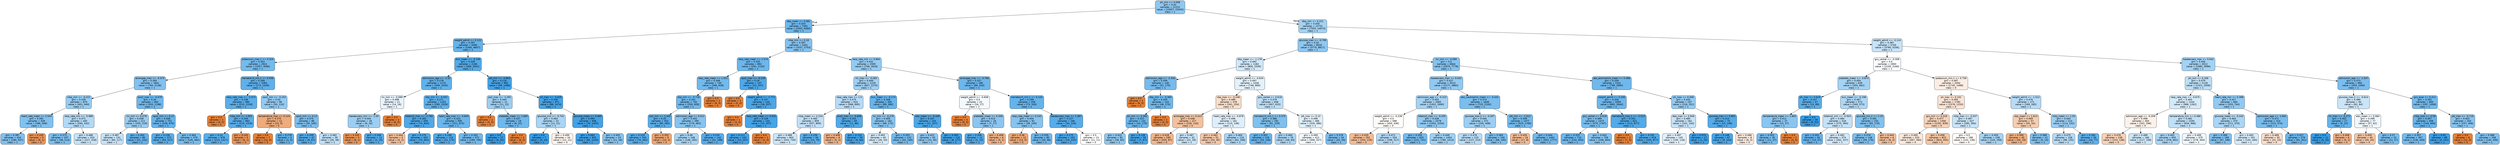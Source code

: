 digraph Tree {
node [shape=box, style="filled, rounded", color="black", fontname="helvetica"] ;
edge [fontname="helvetica"] ;
0 [label="ph_min <= 0.058\ngini = 0.42\nsamples = 21222\nvalue = [10057, 23433]\nclass = 1", fillcolor="#8ec7f0"] ;
1 [label="dbp_mean <= 0.081\ngini = 0.333\nsamples = 7491\nvalue = [2502, 9360]\nclass = 1", fillcolor="#6eb7ec"] ;
0 -> 1 [labeldistance=2.5, labelangle=45, headlabel="True"] ;
2 [label="weight_admit <= 0.122\ngini = 0.297\nsamples = 5090\nvalue = [1465, 6607]\nclass = 1", fillcolor="#65b3eb"] ;
1 -> 2 ;
3 [label="potassium_max.1 <= 0.324\ngini = 0.353\nsamples = 2924\nvalue = [1057, 3566]\nclass = 1", fillcolor="#74baed"] ;
2 -> 3 ;
4 [label="aniongap_max <= -0.373\ngini = 0.393\nsamples = 1841\nvalue = [784, 2138]\nclass = 1", fillcolor="#82c1ef"] ;
3 -> 4 ;
5 [label="mbp_min <= -0.222\ngini = 0.438\nsamples = 879\nvalue = [451, 940]\nclass = 1", fillcolor="#98ccf1"] ;
4 -> 5 ;
6 [label="heart_rate_mean <= 2.543\ngini = 0.392\nsamples = 439\nvalue = [186, 508]\nclass = 1", fillcolor="#81c1ef"] ;
5 -> 6 ;
7 [label="gini = 0.387\nsamples = 434\nvalue = [180, 507]\nclass = 1", fillcolor="#7fc0ee"] ;
6 -> 7 ;
8 [label="gini = 0.245\nsamples = 5\nvalue = [6, 1]\nclass = 0", fillcolor="#e9965a"] ;
6 -> 8 ;
9 [label="resp_rate_min <= -0.988\ngini = 0.471\nsamples = 440\nvalue = [265, 432]\nclass = 1", fillcolor="#b2d9f5"] ;
5 -> 9 ;
10 [label="gini = 0.375\nsamples = 107\nvalue = [38, 114]\nclass = 1", fillcolor="#7bbeee"] ;
9 -> 10 ;
11 [label="gini = 0.486\nsamples = 333\nvalue = [227, 318]\nclass = 1", fillcolor="#c6e3f8"] ;
9 -> 11 ;
12 [label="pco2_max <= -0.479\ngini = 0.34\nsamples = 962\nvalue = [333, 1198]\nclass = 1", fillcolor="#70b8ec"] ;
4 -> 12 ;
13 [label="inr_min <= 0.078\ngini = 0.438\nsamples = 211\nvalue = [105, 219]\nclass = 1", fillcolor="#98ccf1"] ;
12 -> 13 ;
14 [label="gini = 0.487\nsamples = 131\nvalue = [84, 117]\nclass = 1", fillcolor="#c7e3f8"] ;
13 -> 14 ;
15 [label="gini = 0.283\nsamples = 80\nvalue = [21, 102]\nclass = 1", fillcolor="#62b1ea"] ;
13 -> 15 ;
16 [label="spo2_min <= 0.12\ngini = 0.306\nsamples = 751\nvalue = [228, 979]\nclass = 1", fillcolor="#67b4eb"] ;
12 -> 16 ;
17 [label="gini = 0.238\nsamples = 372\nvalue = [83, 517]\nclass = 1", fillcolor="#59ade9"] ;
16 -> 17 ;
18 [label="gini = 0.364\nsamples = 379\nvalue = [145, 462]\nclass = 1", fillcolor="#77bced"] ;
16 -> 18 ;
19 [label="hematocrit_min.1 <= 0.936\ngini = 0.269\nsamples = 1083\nvalue = [273, 1428]\nclass = 1", fillcolor="#5fb0ea"] ;
3 -> 19 ;
20 [label="resp_rate_max <= -2.073\ngini = 0.248\nsamples = 985\nvalue = [223, 1318]\nclass = 1", fillcolor="#5baee9"] ;
19 -> 20 ;
21 [label="gini = 0.0\nsamples = 2\nvalue = [4, 0]\nclass = 0", fillcolor="#e58139"] ;
20 -> 21 ;
22 [label="mbp_min <= 1.001\ngini = 0.244\nsamples = 983\nvalue = [219, 1318]\nclass = 1", fillcolor="#5aade9"] ;
20 -> 22 ;
23 [label="gini = 0.24\nsamples = 978\nvalue = [213, 1317]\nclass = 1", fillcolor="#59ade9"] ;
22 -> 23 ;
24 [label="gini = 0.245\nsamples = 5\nvalue = [6, 1]\nclass = 0", fillcolor="#e9965a"] ;
22 -> 24 ;
25 [label="spo2_min <= -3.153\ngini = 0.43\nsamples = 98\nvalue = [50, 110]\nclass = 1", fillcolor="#93caf1"] ;
19 -> 25 ;
26 [label="temperature_max <= 0.143\ngini = 0.375\nsamples = 12\nvalue = [15, 5]\nclass = 0", fillcolor="#eeab7b"] ;
25 -> 26 ;
27 [label="gini = 0.0\nsamples = 7\nvalue = [14, 0]\nclass = 0", fillcolor="#e58139"] ;
26 -> 27 ;
28 [label="gini = 0.278\nsamples = 5\nvalue = [1, 5]\nclass = 1", fillcolor="#61b1ea"] ;
26 -> 28 ;
29 [label="spo2_min <= 0.12\ngini = 0.375\nsamples = 86\nvalue = [35, 105]\nclass = 1", fillcolor="#7bbeee"] ;
25 -> 29 ;
30 [label="gini = 0.209\nsamples = 47\nvalue = [9, 67]\nclass = 1", fillcolor="#54aae8"] ;
29 -> 30 ;
31 [label="gini = 0.482\nsamples = 39\nvalue = [26, 38]\nclass = 1", fillcolor="#c0e0f7"] ;
29 -> 31 ;
32 [label="bun_mean <= -0.149\ngini = 0.209\nsamples = 2166\nvalue = [408, 3041]\nclass = 1", fillcolor="#54aae8"] ;
2 -> 32 ;
33 [label="admission_age <= -2.32\ngini = 0.278\nsamples = 1174\nvalue = [309, 1545]\nclass = 1", fillcolor="#61b1ea"] ;
32 -> 33 ;
34 [label="inr_min <= -0.099\ngini = 0.498\nsamples = 21\nvalue = [14, 16]\nclass = 1", fillcolor="#e6f3fc"] ;
33 -> 34 ;
35 [label="baseexcess_min <= -1.55\ngini = 0.444\nsamples = 18\nvalue = [8, 16]\nclass = 1", fillcolor="#9ccef2"] ;
34 -> 35 ;
36 [label="gini = 0.245\nsamples = 5\nvalue = [6, 1]\nclass = 0", fillcolor="#e9965a"] ;
35 -> 36 ;
37 [label="gini = 0.208\nsamples = 13\nvalue = [2, 15]\nclass = 1", fillcolor="#53aae8"] ;
35 -> 37 ;
38 [label="gini = 0.0\nsamples = 3\nvalue = [6, 0]\nclass = 0", fillcolor="#e58139"] ;
34 -> 38 ;
39 [label="sbp_min <= -0.502\ngini = 0.271\nsamples = 1153\nvalue = [295, 1529]\nclass = 1", fillcolor="#5fb0ea"] ;
33 -> 39 ;
40 [label="totalco2_max <= -2.782\ngini = 0.183\nsamples = 458\nvalue = [74, 654]\nclass = 1", fillcolor="#4fa8e8"] ;
39 -> 40 ;
41 [label="gini = 0.444\nsamples = 5\nvalue = [4, 2]\nclass = 0", fillcolor="#f2c09c"] ;
40 -> 41 ;
42 [label="gini = 0.175\nsamples = 453\nvalue = [70, 652]\nclass = 1", fillcolor="#4ea8e8"] ;
40 -> 42 ;
43 [label="heart_rate_max <= -0.829\ngini = 0.322\nsamples = 695\nvalue = [221, 875]\nclass = 1", fillcolor="#6bb6ec"] ;
39 -> 43 ;
44 [label="gini = 0.198\nsamples = 123\nvalue = [22, 175]\nclass = 1", fillcolor="#52a9e8"] ;
43 -> 44 ;
45 [label="gini = 0.345\nsamples = 572\nvalue = [199, 700]\nclass = 1", fillcolor="#71b9ec"] ;
43 -> 45 ;
46 [label="ptt_min <= -0.863\ngini = 0.116\nsamples = 992\nvalue = [99, 1496]\nclass = 1", fillcolor="#46a3e7"] ;
32 -> 46 ;
47 [label="po2_max <= -1.291\ngini = 0.444\nsamples = 21\nvalue = [11, 22]\nclass = 1", fillcolor="#9ccef2"] ;
46 -> 47 ;
48 [label="gini = 0.0\nsamples = 2\nvalue = [5, 0]\nclass = 0", fillcolor="#e58139"] ;
47 -> 48 ;
49 [label="platelets_mean <= 1.685\ngini = 0.337\nsamples = 19\nvalue = [6, 22]\nclass = 1", fillcolor="#6fb8ec"] ;
47 -> 49 ;
50 [label="gini = 0.0\nsamples = 17\nvalue = [0, 22]\nclass = 1", fillcolor="#399de5"] ;
49 -> 50 ;
51 [label="gini = 0.0\nsamples = 2\nvalue = [6, 0]\nclass = 0", fillcolor="#e58139"] ;
49 -> 51 ;
52 [label="ph_max <= -3.429\ngini = 0.106\nsamples = 971\nvalue = [88, 1474]\nclass = 1", fillcolor="#45a3e7"] ;
46 -> 52 ;
53 [label="glucose_min <= -0.741\ngini = 0.463\nsamples = 23\nvalue = [12, 21]\nclass = 1", fillcolor="#aad5f4"] ;
52 -> 53 ;
54 [label="gini = 0.0\nsamples = 7\nvalue = [0, 10]\nclass = 1", fillcolor="#399de5"] ;
53 -> 54 ;
55 [label="gini = 0.499\nsamples = 16\nvalue = [12, 11]\nclass = 0", fillcolor="#fdf5ef"] ;
53 -> 55 ;
56 [label="glucose_mean <= 3.465\ngini = 0.094\nsamples = 948\nvalue = [76, 1453]\nclass = 1", fillcolor="#43a2e6"] ;
52 -> 56 ;
57 [label="gini = 0.083\nsamples = 925\nvalue = [65, 1425]\nclass = 1", fillcolor="#42a1e6"] ;
56 -> 57 ;
58 [label="gini = 0.405\nsamples = 23\nvalue = [11, 28]\nclass = 1", fillcolor="#87c4ef"] ;
56 -> 58 ;
59 [label="mbp_min <= 0.18\ngini = 0.397\nsamples = 2401\nvalue = [1037, 2753]\nclass = 1", fillcolor="#84c2ef"] ;
1 -> 59 ;
60 [label="resp_rate_mean <= 1.574\ngini = 0.325\nsamples = 892\nvalue = [291, 1135]\nclass = 1", fillcolor="#6cb6ec"] ;
59 -> 60 ;
61 [label="resp_rate_mean <= 1.551\ngini = 0.348\nsamples = 745\nvalue = [268, 928]\nclass = 1", fillcolor="#72b9ed"] ;
60 -> 61 ;
62 [label="sbp_min <= -0.718\ngini = 0.341\nsamples = 742\nvalue = [259, 928]\nclass = 1", fillcolor="#70b8ec"] ;
61 -> 62 ;
63 [label="po2_min <= 1.345\ngini = 0.25\nsamples = 352\nvalue = [80, 465]\nclass = 1", fillcolor="#5baee9"] ;
62 -> 63 ;
64 [label="gini = 0.229\nsamples = 343\nvalue = [70, 462]\nclass = 1", fillcolor="#57ace9"] ;
63 -> 64 ;
65 [label="gini = 0.355\nsamples = 9\nvalue = [10, 3]\nclass = 0", fillcolor="#eda774"] ;
63 -> 65 ;
66 [label="admission_age <= 0.012\ngini = 0.402\nsamples = 390\nvalue = [179, 463]\nclass = 1", fillcolor="#86c3ef"] ;
62 -> 66 ;
67 [label="gini = 0.46\nsamples = 248\nvalue = [148, 265]\nclass = 1", fillcolor="#a8d4f4"] ;
66 -> 67 ;
68 [label="gini = 0.234\nsamples = 142\nvalue = [31, 198]\nclass = 1", fillcolor="#58ace9"] ;
66 -> 68 ;
69 [label="gini = 0.0\nsamples = 3\nvalue = [9, 0]\nclass = 0", fillcolor="#e58139"] ;
61 -> 69 ;
70 [label="spo2_max <= -6.229\ngini = 0.18\nsamples = 147\nvalue = [23, 207]\nclass = 1", fillcolor="#4fa8e8"] ;
60 -> 70 ;
71 [label="gini = 0.0\nsamples = 2\nvalue = [5, 0]\nclass = 0", fillcolor="#e58139"] ;
70 -> 71 ;
72 [label="weight_admit <= -1.771\ngini = 0.147\nsamples = 145\nvalue = [18, 207]\nclass = 1", fillcolor="#4aa6e7"] ;
70 -> 72 ;
73 [label="gini = 0.0\nsamples = 1\nvalue = [3, 0]\nclass = 0", fillcolor="#e58139"] ;
72 -> 73 ;
74 [label="resp_rate_mean <= 5.532\ngini = 0.126\nsamples = 144\nvalue = [15, 207]\nclass = 1", fillcolor="#47a4e7"] ;
72 -> 74 ;
75 [label="gini = 0.111\nsamples = 143\nvalue = [13, 207]\nclass = 1", fillcolor="#45a3e7"] ;
74 -> 75 ;
76 [label="gini = 0.0\nsamples = 1\nvalue = [2, 0]\nclass = 0", fillcolor="#e58139"] ;
74 -> 76 ;
77 [label="resp_rate_min <= 0.804\ngini = 0.432\nsamples = 1509\nvalue = [746, 1618]\nclass = 1", fillcolor="#94caf1"] ;
59 -> 77 ;
78 [label="inr_max <= -0.083\ngini = 0.449\nsamples = 1229\nvalue = [657, 1275]\nclass = 1", fillcolor="#9fcff2"] ;
77 -> 78 ;
79 [label="resp_rate_max <= 1.5\ngini = 0.475\nsamples = 924\nvalue = [568, 895]\nclass = 1", fillcolor="#b7dbf6"] ;
78 -> 79 ;
80 [label="mbp_mean <= 2.224\ngini = 0.483\nsamples = 859\nvalue = [557, 809]\nclass = 1", fillcolor="#c1e0f7"] ;
79 -> 80 ;
81 [label="gini = 0.489\nsamples = 803\nvalue = [543, 730]\nclass = 1", fillcolor="#cce6f8"] ;
80 -> 81 ;
82 [label="gini = 0.256\nsamples = 56\nvalue = [14, 79]\nclass = 1", fillcolor="#5caeea"] ;
80 -> 82 ;
83 [label="pco2_max <= -0.608\ngini = 0.201\nsamples = 65\nvalue = [11, 86]\nclass = 1", fillcolor="#52aae8"] ;
79 -> 83 ;
84 [label="gini = 0.408\nsamples = 6\nvalue = [5, 2]\nclass = 0", fillcolor="#efb388"] ;
83 -> 84 ;
85 [label="gini = 0.124\nsamples = 59\nvalue = [6, 84]\nclass = 1", fillcolor="#47a4e7"] ;
83 -> 85 ;
86 [label="bun_mean <= -0.174\ngini = 0.308\nsamples = 305\nvalue = [89, 380]\nclass = 1", fillcolor="#67b4eb"] ;
78 -> 86 ;
87 [label="inr_min <= -0.276\ngini = 0.405\nsamples = 162\nvalue = [68, 173]\nclass = 1", fillcolor="#87c4ef"] ;
86 -> 87 ;
88 [label="gini = 0.493\nsamples = 40\nvalue = [26, 33]\nclass = 1", fillcolor="#d5eaf9"] ;
87 -> 88 ;
89 [label="gini = 0.355\nsamples = 122\nvalue = [42, 140]\nclass = 1", fillcolor="#74baed"] ;
87 -> 89 ;
90 [label="wbc_mean <= -0.449\ngini = 0.167\nsamples = 143\nvalue = [21, 207]\nclass = 1", fillcolor="#4da7e8"] ;
86 -> 90 ;
91 [label="gini = 0.422\nsamples = 33\nvalue = [13, 30]\nclass = 1", fillcolor="#8fc7f0"] ;
90 -> 91 ;
92 [label="gini = 0.083\nsamples = 110\nvalue = [8, 177]\nclass = 1", fillcolor="#42a1e6"] ;
90 -> 92 ;
93 [label="aniongap_max <= -0.766\ngini = 0.327\nsamples = 280\nvalue = [89, 343]\nclass = 1", fillcolor="#6cb6ec"] ;
77 -> 93 ;
94 [label="weight_admit <= -0.658\ngini = 0.5\nsamples = 22\nvalue = [16, 17]\nclass = 1", fillcolor="#f3f9fd"] ;
93 -> 94 ;
95 [label="gini = 0.0\nsamples = 4\nvalue = [9, 0]\nclass = 0", fillcolor="#e58139"] ;
94 -> 95 ;
96 [label="platelets_mean <= 0.336\ngini = 0.413\nsamples = 18\nvalue = [7, 17]\nclass = 1", fillcolor="#8bc5f0"] ;
94 -> 96 ;
97 [label="gini = 0.208\nsamples = 12\nvalue = [2, 15]\nclass = 1", fillcolor="#53aae8"] ;
96 -> 97 ;
98 [label="gini = 0.408\nsamples = 6\nvalue = [5, 2]\nclass = 0", fillcolor="#efb388"] ;
96 -> 98 ;
99 [label="hematocrit_min.1 <= 0.143\ngini = 0.299\nsamples = 258\nvalue = [73, 326]\nclass = 1", fillcolor="#65b3eb"] ;
93 -> 99 ;
100 [label="resp_rate_mean <= 0.242\ngini = 0.404\nsamples = 92\nvalue = [39, 100]\nclass = 1", fillcolor="#86c3ef"] ;
99 -> 100 ;
101 [label="gini = 0.36\nsamples = 12\nvalue = [13, 4]\nclass = 0", fillcolor="#eda876"] ;
100 -> 101 ;
102 [label="gini = 0.335\nsamples = 80\nvalue = [26, 96]\nclass = 1", fillcolor="#6fb8ec"] ;
100 -> 102 ;
103 [label="baseexcess_max <= 1.367\ngini = 0.227\nsamples = 166\nvalue = [34, 226]\nclass = 1", fillcolor="#57ace9"] ;
99 -> 103 ;
104 [label="gini = 0.175\nsamples = 153\nvalue = [23, 215]\nclass = 1", fillcolor="#4ea7e8"] ;
103 -> 104 ;
105 [label="gini = 0.5\nsamples = 13\nvalue = [11, 11]\nclass = 0", fillcolor="#ffffff"] ;
103 -> 105 ;
106 [label="dbp_min <= 0.221\ngini = 0.455\nsamples = 13731\nvalue = [7555, 14073]\nclass = 1", fillcolor="#a3d2f3"] ;
0 -> 106 [labeldistance=2.5, labelangle=-45, headlabel="False"] ;
107 [label="glucose_max <= -0.799\ngini = 0.42\nsamples = 8026\nvalue = [3775, 8817]\nclass = 1", fillcolor="#8ec7f0"] ;
106 -> 107 ;
108 [label="dbp_mean <= -1.178\ngini = 0.492\nsamples = 1182\nvalue = [800, 1039]\nclass = 1", fillcolor="#d1e8f9"] ;
107 -> 108 ;
109 [label="admission_age <= -2.426\ngini = 0.359\nsamples = 146\nvalue = [52, 170]\nclass = 1", fillcolor="#76bbed"] ;
108 -> 109 ;
110 [label="gini = 0.0\nsamples = 3\nvalue = [6, 0]\nclass = 0", fillcolor="#e58139"] ;
109 -> 110 ;
111 [label="dbp_min <= -0.365\ngini = 0.335\nsamples = 143\nvalue = [46, 170]\nclass = 1", fillcolor="#6fb8ec"] ;
109 -> 111 ;
112 [label="ph_min <= 0.382\ngini = 0.322\nsamples = 141\nvalue = [43, 170]\nclass = 1", fillcolor="#6bb6ec"] ;
111 -> 112 ;
113 [label="gini = 0.422\nsamples = 82\nvalue = [36, 83]\nclass = 1", fillcolor="#8fc8f0"] ;
112 -> 113 ;
114 [label="gini = 0.138\nsamples = 59\nvalue = [7, 87]\nclass = 1", fillcolor="#49a5e7"] ;
112 -> 114 ;
115 [label="gini = 0.0\nsamples = 2\nvalue = [3, 0]\nclass = 0", fillcolor="#e58139"] ;
111 -> 115 ;
116 [label="weight_admit <= -0.634\ngini = 0.497\nsamples = 1036\nvalue = [748, 869]\nclass = 1", fillcolor="#e3f1fb"] ;
108 -> 116 ;
117 [label="sbp_max <= -0.248\ngini = 0.489\nsamples = 378\nvalue = [341, 254]\nclass = 0", fillcolor="#f8dfcc"] ;
116 -> 117 ;
118 [label="aniongap_max <= 0.413\ngini = 0.448\nsamples = 217\nvalue = [226, 116]\nclass = 0", fillcolor="#f2c29f"] ;
117 -> 118 ;
119 [label="gini = 0.418\nsamples = 185\nvalue = [205, 87]\nclass = 0", fillcolor="#f0b68d"] ;
118 -> 119 ;
120 [label="gini = 0.487\nsamples = 32\nvalue = [21, 29]\nclass = 1", fillcolor="#c8e4f8"] ;
118 -> 120 ;
121 [label="heart_rate_max <= -0.878\ngini = 0.496\nsamples = 161\nvalue = [115, 138]\nclass = 1", fillcolor="#deeffb"] ;
117 -> 121 ;
122 [label="gini = 0.462\nsamples = 51\nvalue = [53, 30]\nclass = 0", fillcolor="#f4c8a9"] ;
121 -> 122 ;
123 [label="gini = 0.463\nsamples = 110\nvalue = [62, 108]\nclass = 1", fillcolor="#abd5f4"] ;
121 -> 123 ;
124 [label="gcs_verbal <= 0.618\ngini = 0.479\nsamples = 658\nvalue = [407, 615]\nclass = 1", fillcolor="#bcdef6"] ;
116 -> 124 ;
125 [label="hematocrit_min.1 <= 0.375\ngini = 0.386\nsamples = 192\nvalue = [81, 229]\nclass = 1", fillcolor="#7fc0ee"] ;
124 -> 125 ;
126 [label="gini = 0.301\nsamples = 116\nvalue = [33, 146]\nclass = 1", fillcolor="#66b3eb"] ;
125 -> 126 ;
127 [label="gini = 0.464\nsamples = 76\nvalue = [48, 83]\nclass = 1", fillcolor="#acd6f4"] ;
125 -> 127 ;
128 [label="ptt_max <= 0.15\ngini = 0.496\nsamples = 466\nvalue = [326, 386]\nclass = 1", fillcolor="#e0f0fb"] ;
124 -> 128 ;
129 [label="gini = 0.499\nsamples = 412\nvalue = [306, 327]\nclass = 1", fillcolor="#f2f9fd"] ;
128 -> 129 ;
130 [label="gini = 0.378\nsamples = 54\nvalue = [20, 59]\nclass = 1", fillcolor="#7cbeee"] ;
128 -> 130 ;
131 [label="inr_min <= -0.099\ngini = 0.4\nsamples = 6844\nvalue = [2975, 7778]\nclass = 1", fillcolor="#85c2ef"] ;
107 -> 131 ;
132 [label="baseexcess_max <= 0.042\ngini = 0.427\nsamples = 4513\nvalue = [2177, 4883]\nclass = 1", fillcolor="#91c9f1"] ;
131 -> 132 ;
133 [label="admission_age <= -0.315\ngini = 0.455\nsamples = 2665\nvalue = [1452, 2690]\nclass = 1", fillcolor="#a4d2f3"] ;
132 -> 133 ;
134 [label="weight_admit <= -0.236\ngini = 0.5\nsamples = 586\nvalue = [450, 436]\nclass = 0", fillcolor="#fefbf9"] ;
133 -> 134 ;
135 [label="gini = 0.435\nsamples = 252\nvalue = [254, 119]\nclass = 0", fillcolor="#f1bc96"] ;
134 -> 135 ;
136 [label="gini = 0.472\nsamples = 334\nvalue = [196, 317]\nclass = 1", fillcolor="#b3daf5"] ;
134 -> 136 ;
137 [label="totalco2_max <= -0.205\ngini = 0.426\nsamples = 2079\nvalue = [1002, 2254]\nclass = 1", fillcolor="#91c9f1"] ;
133 -> 137 ;
138 [label="gini = 0.355\nsamples = 625\nvalue = [222, 741]\nclass = 1", fillcolor="#74baed"] ;
137 -> 138 ;
139 [label="gini = 0.449\nsamples = 1454\nvalue = [780, 1513]\nclass = 1", fillcolor="#9fd0f2"] ;
137 -> 139 ;
140 [label="abs_neutrophils_mean <= -0.432\ngini = 0.373\nsamples = 1848\nvalue = [725, 2193]\nclass = 1", fillcolor="#7abdee"] ;
132 -> 140 ;
141 [label="glucose_max.2 <= -0.267\ngini = 0.445\nsamples = 371\nvalue = [205, 408]\nclass = 1", fillcolor="#9ccef2"] ;
140 -> 141 ;
142 [label="gini = 0.476\nsamples = 215\nvalue = [137, 213]\nclass = 1", fillcolor="#b8dcf6"] ;
141 -> 142 ;
143 [label="gini = 0.383\nsamples = 156\nvalue = [68, 195]\nclass = 1", fillcolor="#7ebfee"] ;
141 -> 143 ;
144 [label="ptt_min <= -1.012\ngini = 0.349\nsamples = 1477\nvalue = [520, 1785]\nclass = 1", fillcolor="#73baed"] ;
140 -> 144 ;
145 [label="gini = 0.435\nsamples = 16\nvalue = [17, 8]\nclass = 0", fillcolor="#f1bc96"] ;
144 -> 145 ;
146 [label="gini = 0.344\nsamples = 1461\nvalue = [503, 1777]\nclass = 1", fillcolor="#71b9ec"] ;
144 -> 146 ;
147 [label="abs_eosinophils_mean <= 0.486\ngini = 0.339\nsamples = 2331\nvalue = [798, 2895]\nclass = 1", fillcolor="#70b8ec"] ;
131 -> 147 ;
148 [label="weight_admit <= 0.336\ngini = 0.326\nsamples = 2094\nvalue = [682, 2644]\nclass = 1", fillcolor="#6cb6ec"] ;
147 -> 148 ;
149 [label="gcs_verbal <= 0.618\ngini = 0.369\nsamples = 1473\nvalue = [570, 1767]\nclass = 1", fillcolor="#79bded"] ;
148 -> 149 ;
150 [label="gini = 0.325\nsamples = 715\nvalue = [232, 903]\nclass = 1", fillcolor="#6cb6ec"] ;
149 -> 150 ;
151 [label="gini = 0.404\nsamples = 758\nvalue = [338, 864]\nclass = 1", fillcolor="#86c3ef"] ;
149 -> 151 ;
152 [label="hematocrit_max.1 <= -2.513\ngini = 0.201\nsamples = 621\nvalue = [112, 877]\nclass = 1", fillcolor="#52aae8"] ;
148 -> 152 ;
153 [label="gini = 0.0\nsamples = 2\nvalue = [7, 0]\nclass = 0", fillcolor="#e58139"] ;
152 -> 153 ;
154 [label="gini = 0.191\nsamples = 619\nvalue = [105, 877]\nclass = 1", fillcolor="#51a9e8"] ;
152 -> 154 ;
155 [label="ph_max <= 0.308\ngini = 0.432\nsamples = 237\nvalue = [116, 251]\nclass = 1", fillcolor="#95caf1"] ;
147 -> 155 ;
156 [label="dbp_max <= 0.946\ngini = 0.485\nsamples = 162\nvalue = [101, 143]\nclass = 1", fillcolor="#c5e2f7"] ;
155 -> 156 ;
157 [label="gini = 0.497\nsamples = 145\nvalue = [100, 118]\nclass = 1", fillcolor="#e1f0fb"] ;
156 -> 157 ;
158 [label="gini = 0.074\nsamples = 17\nvalue = [1, 25]\nclass = 1", fillcolor="#41a1e6"] ;
156 -> 158 ;
159 [label="glucose_max <= 0.801\ngini = 0.214\nsamples = 75\nvalue = [15, 108]\nclass = 1", fillcolor="#54abe9"] ;
155 -> 159 ;
160 [label="gini = 0.148\nsamples = 67\nvalue = [9, 103]\nclass = 1", fillcolor="#4aa6e7"] ;
159 -> 160 ;
161 [label="gini = 0.496\nsamples = 8\nvalue = [6, 5]\nclass = 0", fillcolor="#fbeade"] ;
159 -> 161 ;
162 [label="weight_admit <= -0.124\ngini = 0.487\nsamples = 5705\nvalue = [3780, 5256]\nclass = 1", fillcolor="#c7e3f8"] ;
106 -> 162 ;
163 [label="gcs_verbal <= -0.308\ngini = 0.5\nsamples = 2693\nvalue = [2100, 2160]\nclass = 1", fillcolor="#fafcfe"] ;
162 -> 163 ;
164 [label="platelets_mean <= -0.874\ngini = 0.454\nsamples = 639\nvalue = [355, 662]\nclass = 1", fillcolor="#a3d2f3"] ;
163 -> 164 ;
165 [label="ph_max <= 0.619\ngini = 0.247\nsamples = 67\nvalue = [15, 89]\nclass = 1", fillcolor="#5aaee9"] ;
164 -> 165 ;
166 [label="temperature_mean <= 1.855\ngini = 0.411\nsamples = 37\nvalue = [15, 37]\nclass = 1", fillcolor="#89c5f0"] ;
165 -> 166 ;
167 [label="gini = 0.353\nsamples = 35\nvalue = [11, 37]\nclass = 1", fillcolor="#74baed"] ;
166 -> 167 ;
168 [label="gini = 0.0\nsamples = 2\nvalue = [4, 0]\nclass = 0", fillcolor="#e58139"] ;
166 -> 168 ;
169 [label="gini = 0.0\nsamples = 30\nvalue = [0, 52]\nclass = 1", fillcolor="#399de5"] ;
165 -> 169 ;
170 [label="bun_mean <= -0.198\ngini = 0.467\nsamples = 572\nvalue = [340, 573]\nclass = 1", fillcolor="#aed7f4"] ;
164 -> 170 ;
171 [label="totalco2_min <= -0.503\ngini = 0.484\nsamples = 418\nvalue = [275, 394]\nclass = 1", fillcolor="#c3e1f7"] ;
170 -> 171 ;
172 [label="gini = 0.302\nsamples = 44\nvalue = [13, 57]\nclass = 1", fillcolor="#66b3eb"] ;
171 -> 172 ;
173 [label="gini = 0.492\nsamples = 374\nvalue = [262, 337]\nclass = 1", fillcolor="#d3e9f9"] ;
171 -> 173 ;
174 [label="glucose_min.2 <= 2.15\ngini = 0.391\nsamples = 154\nvalue = [65, 179]\nclass = 1", fillcolor="#81c1ee"] ;
170 -> 174 ;
175 [label="gini = 0.376\nsamples = 148\nvalue = [59, 176]\nclass = 1", fillcolor="#7bbeee"] ;
174 -> 175 ;
176 [label="gini = 0.444\nsamples = 6\nvalue = [6, 3]\nclass = 0", fillcolor="#f2c09c"] ;
174 -> 176 ;
177 [label="potassium_min.1 <= 0.758\ngini = 0.497\nsamples = 2054\nvalue = [1745, 1498]\nclass = 0", fillcolor="#fbede3"] ;
163 -> 177 ;
178 [label="ph_max <= 0.152\ngini = 0.493\nsamples = 1783\nvalue = [1576, 1233]\nclass = 0", fillcolor="#f9e4d4"] ;
177 -> 178 ;
179 [label="gcs_min <= 0.318\ngini = 0.477\nsamples = 1356\nvalue = [1291, 839]\nclass = 0", fillcolor="#f6d3ba"] ;
178 -> 179 ;
180 [label="gini = 0.495\nsamples = 533\nvalue = [467, 384]\nclass = 0", fillcolor="#fae9dc"] ;
179 -> 180 ;
181 [label="gini = 0.458\nsamples = 823\nvalue = [824, 455]\nclass = 0", fillcolor="#f3c7a6"] ;
179 -> 181 ;
182 [label="mbp_max <= -0.037\ngini = 0.487\nsamples = 427\nvalue = [285, 394]\nclass = 1", fillcolor="#c8e4f8"] ;
178 -> 182 ;
183 [label="gini = 0.5\nsamples = 189\nvalue = [142, 136]\nclass = 0", fillcolor="#fefaf7"] ;
182 -> 183 ;
184 [label="gini = 0.459\nsamples = 238\nvalue = [143, 258]\nclass = 1", fillcolor="#a7d3f3"] ;
182 -> 184 ;
185 [label="weight_admit <= -1.012\ngini = 0.476\nsamples = 271\nvalue = [169, 265]\nclass = 1", fillcolor="#b7dbf6"] ;
177 -> 185 ;
186 [label="sbp_mean <= 1.613\ngini = 0.469\nsamples = 57\nvalue = [55, 33]\nclass = 0", fillcolor="#f5cdb0"] ;
185 -> 186 ;
187 [label="gini = 0.399\nsamples = 45\nvalue = [50, 19]\nclass = 0", fillcolor="#efb184"] ;
186 -> 187 ;
188 [label="gini = 0.388\nsamples = 12\nvalue = [5, 14]\nclass = 1", fillcolor="#80c0ee"] ;
186 -> 188 ;
189 [label="mbp_mean <= 1.53\ngini = 0.442\nsamples = 214\nvalue = [114, 232]\nclass = 1", fillcolor="#9acdf2"] ;
185 -> 189 ;
190 [label="gini = 0.475\nsamples = 158\nvalue = [98, 155]\nclass = 1", fillcolor="#b6dbf5"] ;
189 -> 190 ;
191 [label="gini = 0.285\nsamples = 56\nvalue = [16, 77]\nclass = 1", fillcolor="#62b1ea"] ;
189 -> 191 ;
192 [label="baseexcess_max <= 0.042\ngini = 0.456\nsamples = 3012\nvalue = [1680, 3096]\nclass = 1", fillcolor="#a4d2f3"] ;
162 -> 192 ;
193 [label="ph_min <= 0.166\ngini = 0.479\nsamples = 2118\nvalue = [1321, 2006]\nclass = 1", fillcolor="#bbdef6"] ;
192 -> 193 ;
194 [label="resp_rate_max <= -0.675\ngini = 0.493\nsamples = 1434\nvalue = [988, 1262]\nclass = 1", fillcolor="#d4eaf9"] ;
193 -> 194 ;
195 [label="admission_age <= -0.209\ngini = 0.498\nsamples = 404\nvalue = [332, 296]\nclass = 0", fillcolor="#fcf1ea"] ;
194 -> 195 ;
196 [label="gini = 0.476\nsamples = 238\nvalue = [215, 138]\nclass = 0", fillcolor="#f6d2b8"] ;
195 -> 196 ;
197 [label="gini = 0.489\nsamples = 166\nvalue = [117, 158]\nclass = 1", fillcolor="#cce6f8"] ;
195 -> 197 ;
198 [label="temperature_min <= 0.486\ngini = 0.482\nsamples = 1030\nvalue = [656, 966]\nclass = 1", fillcolor="#bfe0f7"] ;
194 -> 198 ;
199 [label="gini = 0.463\nsamples = 655\nvalue = [378, 662]\nclass = 1", fillcolor="#aad5f4"] ;
198 -> 199 ;
200 [label="gini = 0.499\nsamples = 375\nvalue = [278, 304]\nclass = 1", fillcolor="#eef7fd"] ;
198 -> 200 ;
201 [label="heart_rate_min <= 0.398\ngini = 0.427\nsamples = 684\nvalue = [333, 744]\nclass = 1", fillcolor="#92c9f1"] ;
193 -> 201 ;
202 [label="glucose_mean <= -0.242\ngini = 0.463\nsamples = 370\nvalue = [211, 370]\nclass = 1", fillcolor="#aad5f4"] ;
201 -> 202 ;
203 [label="gini = 0.389\nsamples = 169\nvalue = [67, 186]\nclass = 1", fillcolor="#80c0ee"] ;
202 -> 203 ;
204 [label="gini = 0.493\nsamples = 201\nvalue = [144, 184]\nclass = 1", fillcolor="#d4eaf9"] ;
202 -> 204 ;
205 [label="admission_age <= -1.841\ngini = 0.371\nsamples = 314\nvalue = [122, 374]\nclass = 1", fillcolor="#7abded"] ;
201 -> 205 ;
206 [label="gini = 0.489\nsamples = 35\nvalue = [31, 23]\nclass = 0", fillcolor="#f8decc"] ;
205 -> 206 ;
207 [label="gini = 0.327\nsamples = 279\nvalue = [91, 351]\nclass = 1", fillcolor="#6cb6ec"] ;
205 -> 207 ;
208 [label="admission_age <= -1.547\ngini = 0.373\nsamples = 894\nvalue = [359, 1090]\nclass = 1", fillcolor="#7abdee"] ;
192 -> 208 ;
209 [label="glucose_max.2 <= -0.614\ngini = 0.489\nsamples = 94\nvalue = [62, 84]\nclass = 1", fillcolor="#cbe5f8"] ;
208 -> 209 ;
210 [label="inr_max <= -0.273\ngini = 0.302\nsamples = 17\nvalue = [5, 22]\nclass = 1", fillcolor="#66b3eb"] ;
209 -> 210 ;
211 [label="gini = 0.0\nsamples = 11\nvalue = [0, 20]\nclass = 1", fillcolor="#399de5"] ;
210 -> 211 ;
212 [label="gini = 0.408\nsamples = 6\nvalue = [5, 2]\nclass = 0", fillcolor="#efb388"] ;
210 -> 212 ;
213 [label="wbc_mean <= 0.084\ngini = 0.499\nsamples = 77\nvalue = [57, 62]\nclass = 1", fillcolor="#eff7fd"] ;
209 -> 213 ;
214 [label="gini = 0.459\nsamples = 45\nvalue = [45, 25]\nclass = 0", fillcolor="#f3c7a7"] ;
213 -> 214 ;
215 [label="gini = 0.37\nsamples = 32\nvalue = [12, 37]\nclass = 1", fillcolor="#79bded"] ;
213 -> 215 ;
216 [label="gcs_eyes <= 0.412\ngini = 0.352\nsamples = 800\nvalue = [297, 1006]\nclass = 1", fillcolor="#73baed"] ;
208 -> 216 ;
217 [label="mbp_max <= 0.59\ngini = 0.307\nsamples = 456\nvalue = [140, 600]\nclass = 1", fillcolor="#67b4eb"] ;
216 -> 217 ;
218 [label="gini = 0.357\nsamples = 367\nvalue = [136, 449]\nclass = 1", fillcolor="#75bbed"] ;
217 -> 218 ;
219 [label="gini = 0.05\nsamples = 89\nvalue = [4, 151]\nclass = 1", fillcolor="#3ea0e6"] ;
217 -> 219 ;
220 [label="ptt_max <= -0.719\ngini = 0.402\nsamples = 344\nvalue = [157, 406]\nclass = 1", fillcolor="#86c3ef"] ;
216 -> 220 ;
221 [label="gini = 0.0\nsamples = 6\nvalue = [12, 0]\nclass = 0", fillcolor="#e58139"] ;
220 -> 221 ;
222 [label="gini = 0.388\nsamples = 338\nvalue = [145, 406]\nclass = 1", fillcolor="#80c0ee"] ;
220 -> 222 ;
}